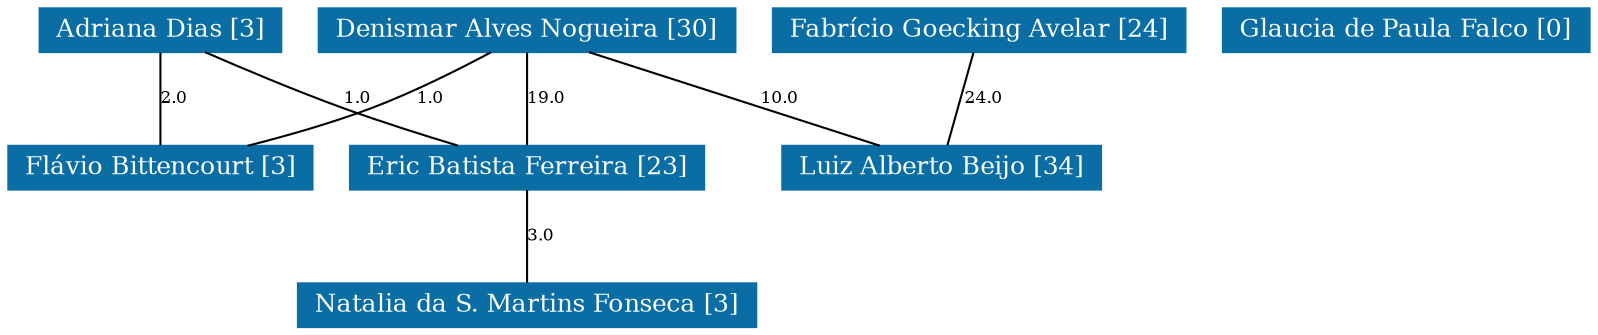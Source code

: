 strict graph grafo2 {
	graph [bb="0,0,624.5,153",
		id=grafo2,
		overlap=False
	];
	node [fontsize=12,
		label="\N",
		shape=rectangle,
		style=filled
	];
	0	 [URL="membro-9808310940421979.html",
		color="#0A6EA4",
		fontcolor="#FFFFFF",
		height=0.29167,
		label="Adriana Dias [3]",
		pos="58.5,142.5",
		width=1.3333];
	2	 [URL="membro-9965398009651936.html",
		color="#0A6EA4",
		fontcolor="#FFFFFF",
		height=0.29167,
		label="Eric Batista Ferreira [23]",
		pos="205.5,76.5",
		width=1.8889];
	0 -- 2	 [fontsize=8,
		label=1.0,
		lp="115.5,109.5",
		pos="70.567,132 80.654,123.68 95.726,112.29 110.5,105 125.79,97.461 143.46,91.49 159.39,87.003"];
	4	 [URL="membro-6581499944728910.html",
		color="#0A6EA4",
		fontcolor="#FFFFFF",
		height=0.29167,
		label="Flávio Bittencourt [3]",
		pos="59.5,76.5",
		width=1.6528];
	0 -- 4	 [fontsize=8,
		label=2.0,
		lp="64.5,109.5",
		pos="58.661,131.9 58.846,119.65 59.15,99.622 59.336,87.297"];
	7	 [URL="membro-3374954104030940.html",
		color="#0A6EA4",
		fontcolor="#FFFFFF",
		height=0.29167,
		label="Natalia da S. Martins Fonseca [3]",
		pos="205.5,10.5",
		width=2.4444];
	2 -- 7	 [fontsize=8,
		label=3.0,
		lp="210.5,43.5",
		pos="205.5,65.896 205.5,53.653 205.5,33.622 205.5,21.297"];
	1	 [URL="membro-3858924778362309.html",
		color="#0A6EA4",
		fontcolor="#FFFFFF",
		height=0.29167,
		label="Denismar Alves Nogueira [30]",
		pos="205.5,142.5",
		width=2.2361];
	1 -- 2	 [fontsize=8,
		label=19.0,
		lp="212.5,109.5",
		pos="205.5,131.9 205.5,119.65 205.5,99.622 205.5,87.297"];
	1 -- 4	 [fontsize=8,
		label=1.0,
		lp="146.5,109.5",
		pos="182.04,131.9 154.8,119.58 110.12,99.383 82.899,87.078"];
	6	 [URL="membro-8194104388434526.html",
		color="#0A6EA4",
		fontcolor="#FFFFFF",
		height=0.29167,
		label="Luiz Alberto Beijo [34]",
		pos="370.5,76.5",
		width=1.7778];
	1 -- 6	 [fontsize=8,
		label=10.0,
		lp="305.5,109.5",
		pos="232.01,131.9 262.8,119.58 313.29,99.383 344.06,87.078"];
	3	 [URL="membro-6886514520601172.html",
		color="#0A6EA4",
		fontcolor="#FFFFFF",
		height=0.29167,
		label="Fabrício Goecking Avelar [24]",
		pos="384.5,142.5",
		width=2.2222];
	3 -- 6	 [fontsize=8,
		label=24.0,
		lp="385.5,109.5",
		pos="382.25,131.9 379.65,119.65 375.4,99.622 372.79,87.297"];
	5	 [URL="membro-4404511957654050.html",
		color="#0A6EA4",
		fontcolor="#FFFFFF",
		height=0.29167,
		label="Glaucia de Paula Falco [0]",
		pos="553.5,142.5",
		width=1.9722];
}

